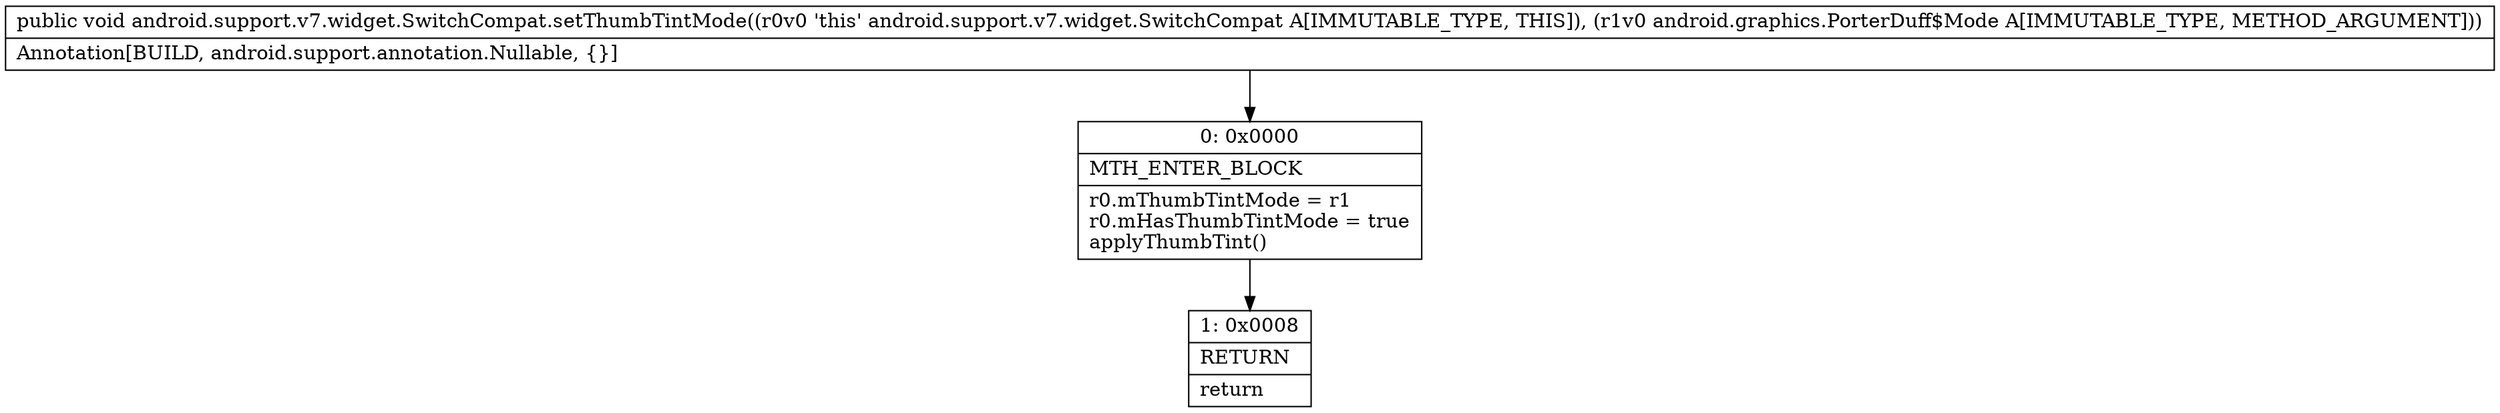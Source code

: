 digraph "CFG forandroid.support.v7.widget.SwitchCompat.setThumbTintMode(Landroid\/graphics\/PorterDuff$Mode;)V" {
Node_0 [shape=record,label="{0\:\ 0x0000|MTH_ENTER_BLOCK\l|r0.mThumbTintMode = r1\lr0.mHasThumbTintMode = true\lapplyThumbTint()\l}"];
Node_1 [shape=record,label="{1\:\ 0x0008|RETURN\l|return\l}"];
MethodNode[shape=record,label="{public void android.support.v7.widget.SwitchCompat.setThumbTintMode((r0v0 'this' android.support.v7.widget.SwitchCompat A[IMMUTABLE_TYPE, THIS]), (r1v0 android.graphics.PorterDuff$Mode A[IMMUTABLE_TYPE, METHOD_ARGUMENT]))  | Annotation[BUILD, android.support.annotation.Nullable, \{\}]\l}"];
MethodNode -> Node_0;
Node_0 -> Node_1;
}

